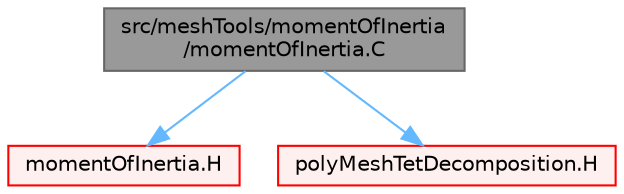 digraph "src/meshTools/momentOfInertia/momentOfInertia.C"
{
 // LATEX_PDF_SIZE
  bgcolor="transparent";
  edge [fontname=Helvetica,fontsize=10,labelfontname=Helvetica,labelfontsize=10];
  node [fontname=Helvetica,fontsize=10,shape=box,height=0.2,width=0.4];
  Node1 [id="Node000001",label="src/meshTools/momentOfInertia\l/momentOfInertia.C",height=0.2,width=0.4,color="gray40", fillcolor="grey60", style="filled", fontcolor="black",tooltip=" "];
  Node1 -> Node2 [id="edge1_Node000001_Node000002",color="steelblue1",style="solid",tooltip=" "];
  Node2 [id="Node000002",label="momentOfInertia.H",height=0.2,width=0.4,color="red", fillcolor="#FFF0F0", style="filled",URL="$momentOfInertia_8H.html",tooltip=" "];
  Node1 -> Node309 [id="edge2_Node000001_Node000309",color="steelblue1",style="solid",tooltip=" "];
  Node309 [id="Node000309",label="polyMeshTetDecomposition.H",height=0.2,width=0.4,color="red", fillcolor="#FFF0F0", style="filled",URL="$polyMeshTetDecomposition_8H.html",tooltip=" "];
}
